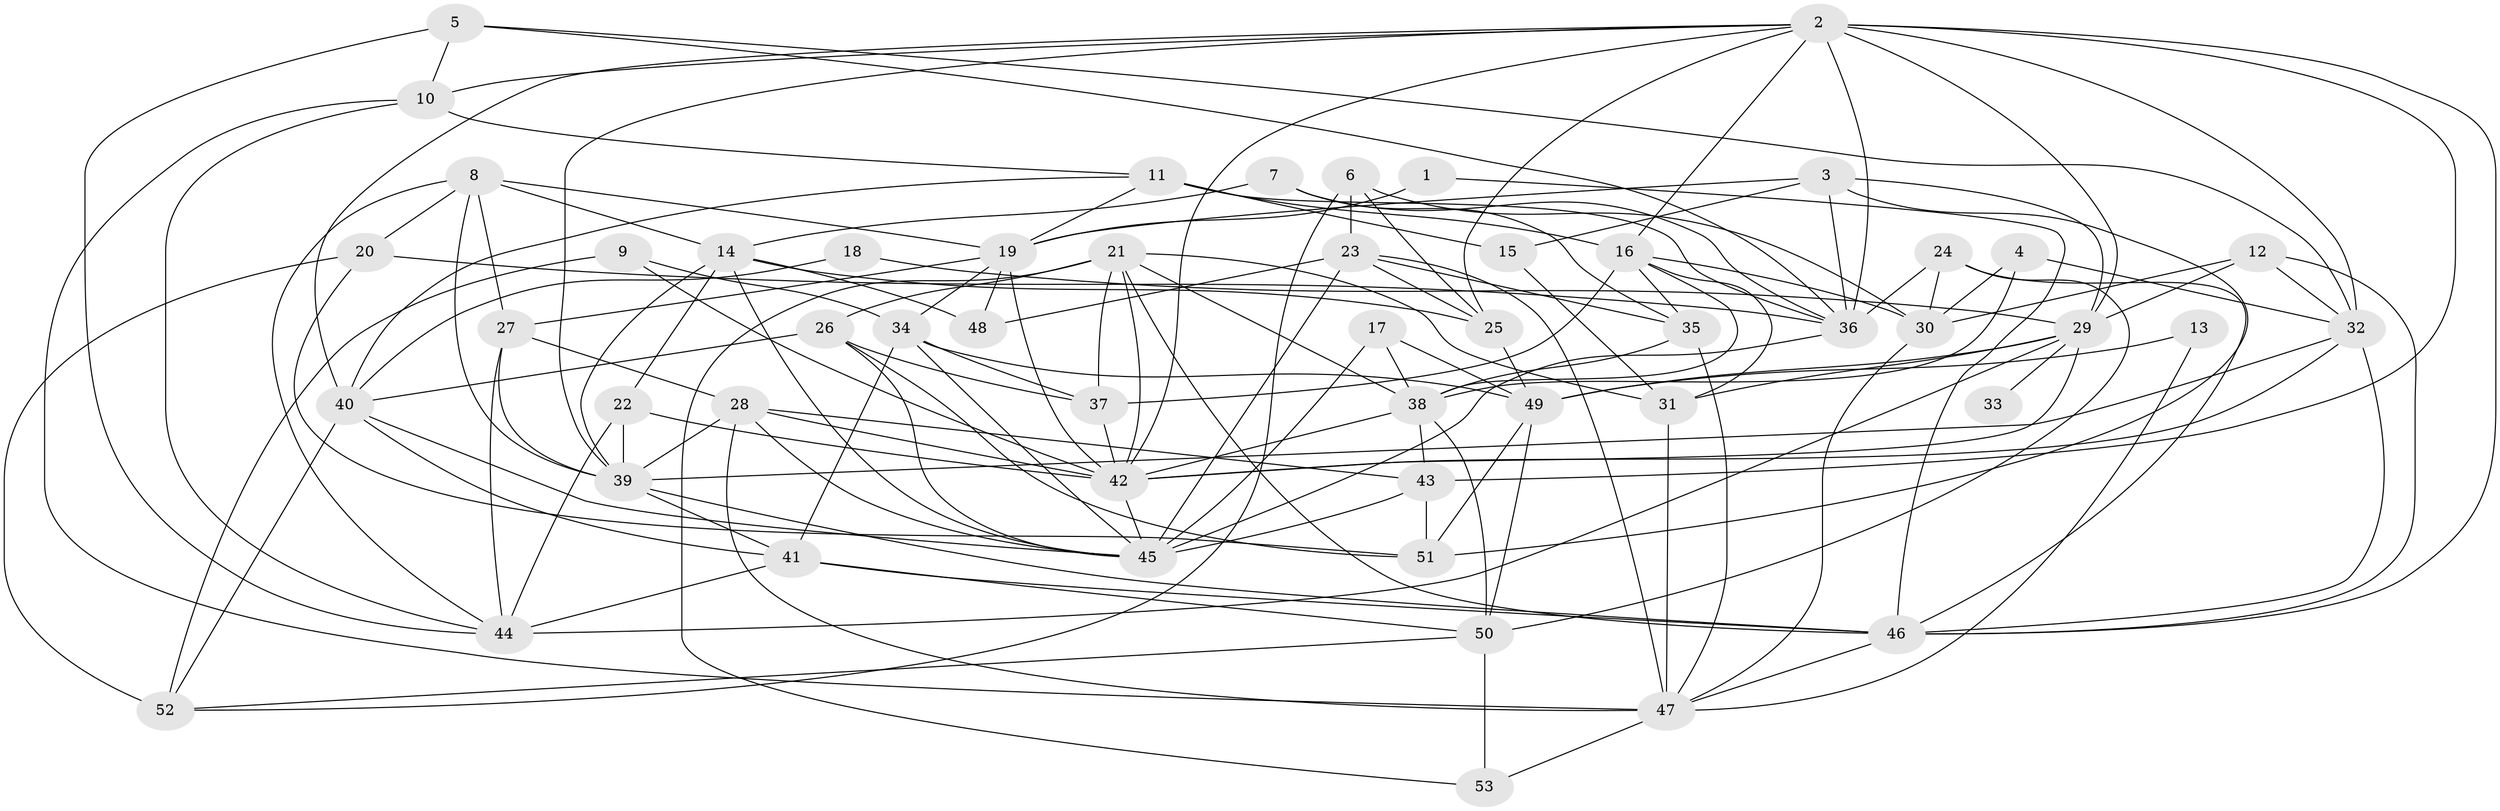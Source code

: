 // original degree distribution, {2: 0.14150943396226415, 5: 0.16037735849056603, 3: 0.24528301886792453, 4: 0.3113207547169811, 6: 0.09433962264150944, 8: 0.018867924528301886, 7: 0.018867924528301886, 9: 0.009433962264150943}
// Generated by graph-tools (version 1.1) at 2025/26/03/09/25 03:26:11]
// undirected, 53 vertices, 148 edges
graph export_dot {
graph [start="1"]
  node [color=gray90,style=filled];
  1;
  2;
  3;
  4;
  5;
  6;
  7;
  8;
  9;
  10;
  11;
  12;
  13;
  14;
  15;
  16;
  17;
  18;
  19;
  20;
  21;
  22;
  23;
  24;
  25;
  26;
  27;
  28;
  29;
  30;
  31;
  32;
  33;
  34;
  35;
  36;
  37;
  38;
  39;
  40;
  41;
  42;
  43;
  44;
  45;
  46;
  47;
  48;
  49;
  50;
  51;
  52;
  53;
  1 -- 19 [weight=1.0];
  1 -- 46 [weight=1.0];
  2 -- 10 [weight=1.0];
  2 -- 16 [weight=1.0];
  2 -- 25 [weight=1.0];
  2 -- 29 [weight=1.0];
  2 -- 32 [weight=2.0];
  2 -- 36 [weight=1.0];
  2 -- 39 [weight=1.0];
  2 -- 40 [weight=1.0];
  2 -- 42 [weight=1.0];
  2 -- 43 [weight=1.0];
  2 -- 46 [weight=1.0];
  3 -- 15 [weight=1.0];
  3 -- 19 [weight=1.0];
  3 -- 29 [weight=1.0];
  3 -- 36 [weight=1.0];
  3 -- 51 [weight=1.0];
  4 -- 30 [weight=1.0];
  4 -- 32 [weight=1.0];
  4 -- 38 [weight=1.0];
  5 -- 10 [weight=1.0];
  5 -- 32 [weight=1.0];
  5 -- 36 [weight=1.0];
  5 -- 44 [weight=1.0];
  6 -- 23 [weight=1.0];
  6 -- 25 [weight=1.0];
  6 -- 30 [weight=1.0];
  6 -- 52 [weight=1.0];
  7 -- 14 [weight=1.0];
  7 -- 35 [weight=1.0];
  7 -- 36 [weight=1.0];
  8 -- 14 [weight=1.0];
  8 -- 19 [weight=1.0];
  8 -- 20 [weight=1.0];
  8 -- 27 [weight=1.0];
  8 -- 39 [weight=1.0];
  8 -- 44 [weight=1.0];
  9 -- 34 [weight=1.0];
  9 -- 42 [weight=1.0];
  9 -- 52 [weight=1.0];
  10 -- 11 [weight=1.0];
  10 -- 44 [weight=1.0];
  10 -- 47 [weight=1.0];
  11 -- 15 [weight=2.0];
  11 -- 16 [weight=1.0];
  11 -- 19 [weight=1.0];
  11 -- 36 [weight=1.0];
  11 -- 40 [weight=1.0];
  12 -- 29 [weight=1.0];
  12 -- 30 [weight=1.0];
  12 -- 32 [weight=1.0];
  12 -- 46 [weight=1.0];
  13 -- 47 [weight=1.0];
  13 -- 49 [weight=1.0];
  14 -- 22 [weight=1.0];
  14 -- 25 [weight=1.0];
  14 -- 39 [weight=1.0];
  14 -- 45 [weight=1.0];
  14 -- 48 [weight=1.0];
  15 -- 31 [weight=1.0];
  16 -- 30 [weight=1.0];
  16 -- 31 [weight=1.0];
  16 -- 35 [weight=1.0];
  16 -- 37 [weight=1.0];
  16 -- 38 [weight=1.0];
  17 -- 38 [weight=1.0];
  17 -- 45 [weight=1.0];
  17 -- 49 [weight=1.0];
  18 -- 29 [weight=1.0];
  18 -- 40 [weight=1.0];
  19 -- 27 [weight=1.0];
  19 -- 34 [weight=1.0];
  19 -- 42 [weight=1.0];
  19 -- 48 [weight=1.0];
  20 -- 36 [weight=1.0];
  20 -- 51 [weight=1.0];
  20 -- 52 [weight=1.0];
  21 -- 26 [weight=1.0];
  21 -- 31 [weight=1.0];
  21 -- 37 [weight=1.0];
  21 -- 38 [weight=1.0];
  21 -- 42 [weight=1.0];
  21 -- 46 [weight=1.0];
  21 -- 53 [weight=1.0];
  22 -- 39 [weight=1.0];
  22 -- 42 [weight=2.0];
  22 -- 44 [weight=2.0];
  23 -- 25 [weight=1.0];
  23 -- 35 [weight=1.0];
  23 -- 45 [weight=2.0];
  23 -- 47 [weight=2.0];
  23 -- 48 [weight=1.0];
  24 -- 30 [weight=1.0];
  24 -- 36 [weight=1.0];
  24 -- 46 [weight=1.0];
  24 -- 50 [weight=1.0];
  25 -- 49 [weight=1.0];
  26 -- 37 [weight=1.0];
  26 -- 40 [weight=1.0];
  26 -- 45 [weight=1.0];
  26 -- 51 [weight=1.0];
  27 -- 28 [weight=1.0];
  27 -- 39 [weight=1.0];
  27 -- 44 [weight=1.0];
  28 -- 39 [weight=1.0];
  28 -- 42 [weight=1.0];
  28 -- 43 [weight=2.0];
  28 -- 45 [weight=1.0];
  28 -- 47 [weight=1.0];
  29 -- 31 [weight=1.0];
  29 -- 33 [weight=2.0];
  29 -- 42 [weight=1.0];
  29 -- 44 [weight=1.0];
  29 -- 49 [weight=1.0];
  30 -- 47 [weight=1.0];
  31 -- 47 [weight=1.0];
  32 -- 39 [weight=1.0];
  32 -- 42 [weight=1.0];
  32 -- 46 [weight=1.0];
  34 -- 37 [weight=1.0];
  34 -- 41 [weight=1.0];
  34 -- 45 [weight=1.0];
  34 -- 49 [weight=1.0];
  35 -- 38 [weight=1.0];
  35 -- 47 [weight=1.0];
  36 -- 45 [weight=2.0];
  37 -- 42 [weight=1.0];
  38 -- 42 [weight=1.0];
  38 -- 43 [weight=1.0];
  38 -- 50 [weight=1.0];
  39 -- 41 [weight=1.0];
  39 -- 46 [weight=2.0];
  40 -- 41 [weight=1.0];
  40 -- 45 [weight=1.0];
  40 -- 52 [weight=1.0];
  41 -- 44 [weight=1.0];
  41 -- 46 [weight=1.0];
  41 -- 50 [weight=1.0];
  42 -- 45 [weight=1.0];
  43 -- 45 [weight=1.0];
  43 -- 51 [weight=1.0];
  46 -- 47 [weight=1.0];
  47 -- 53 [weight=1.0];
  49 -- 50 [weight=1.0];
  49 -- 51 [weight=1.0];
  50 -- 52 [weight=1.0];
  50 -- 53 [weight=1.0];
}
